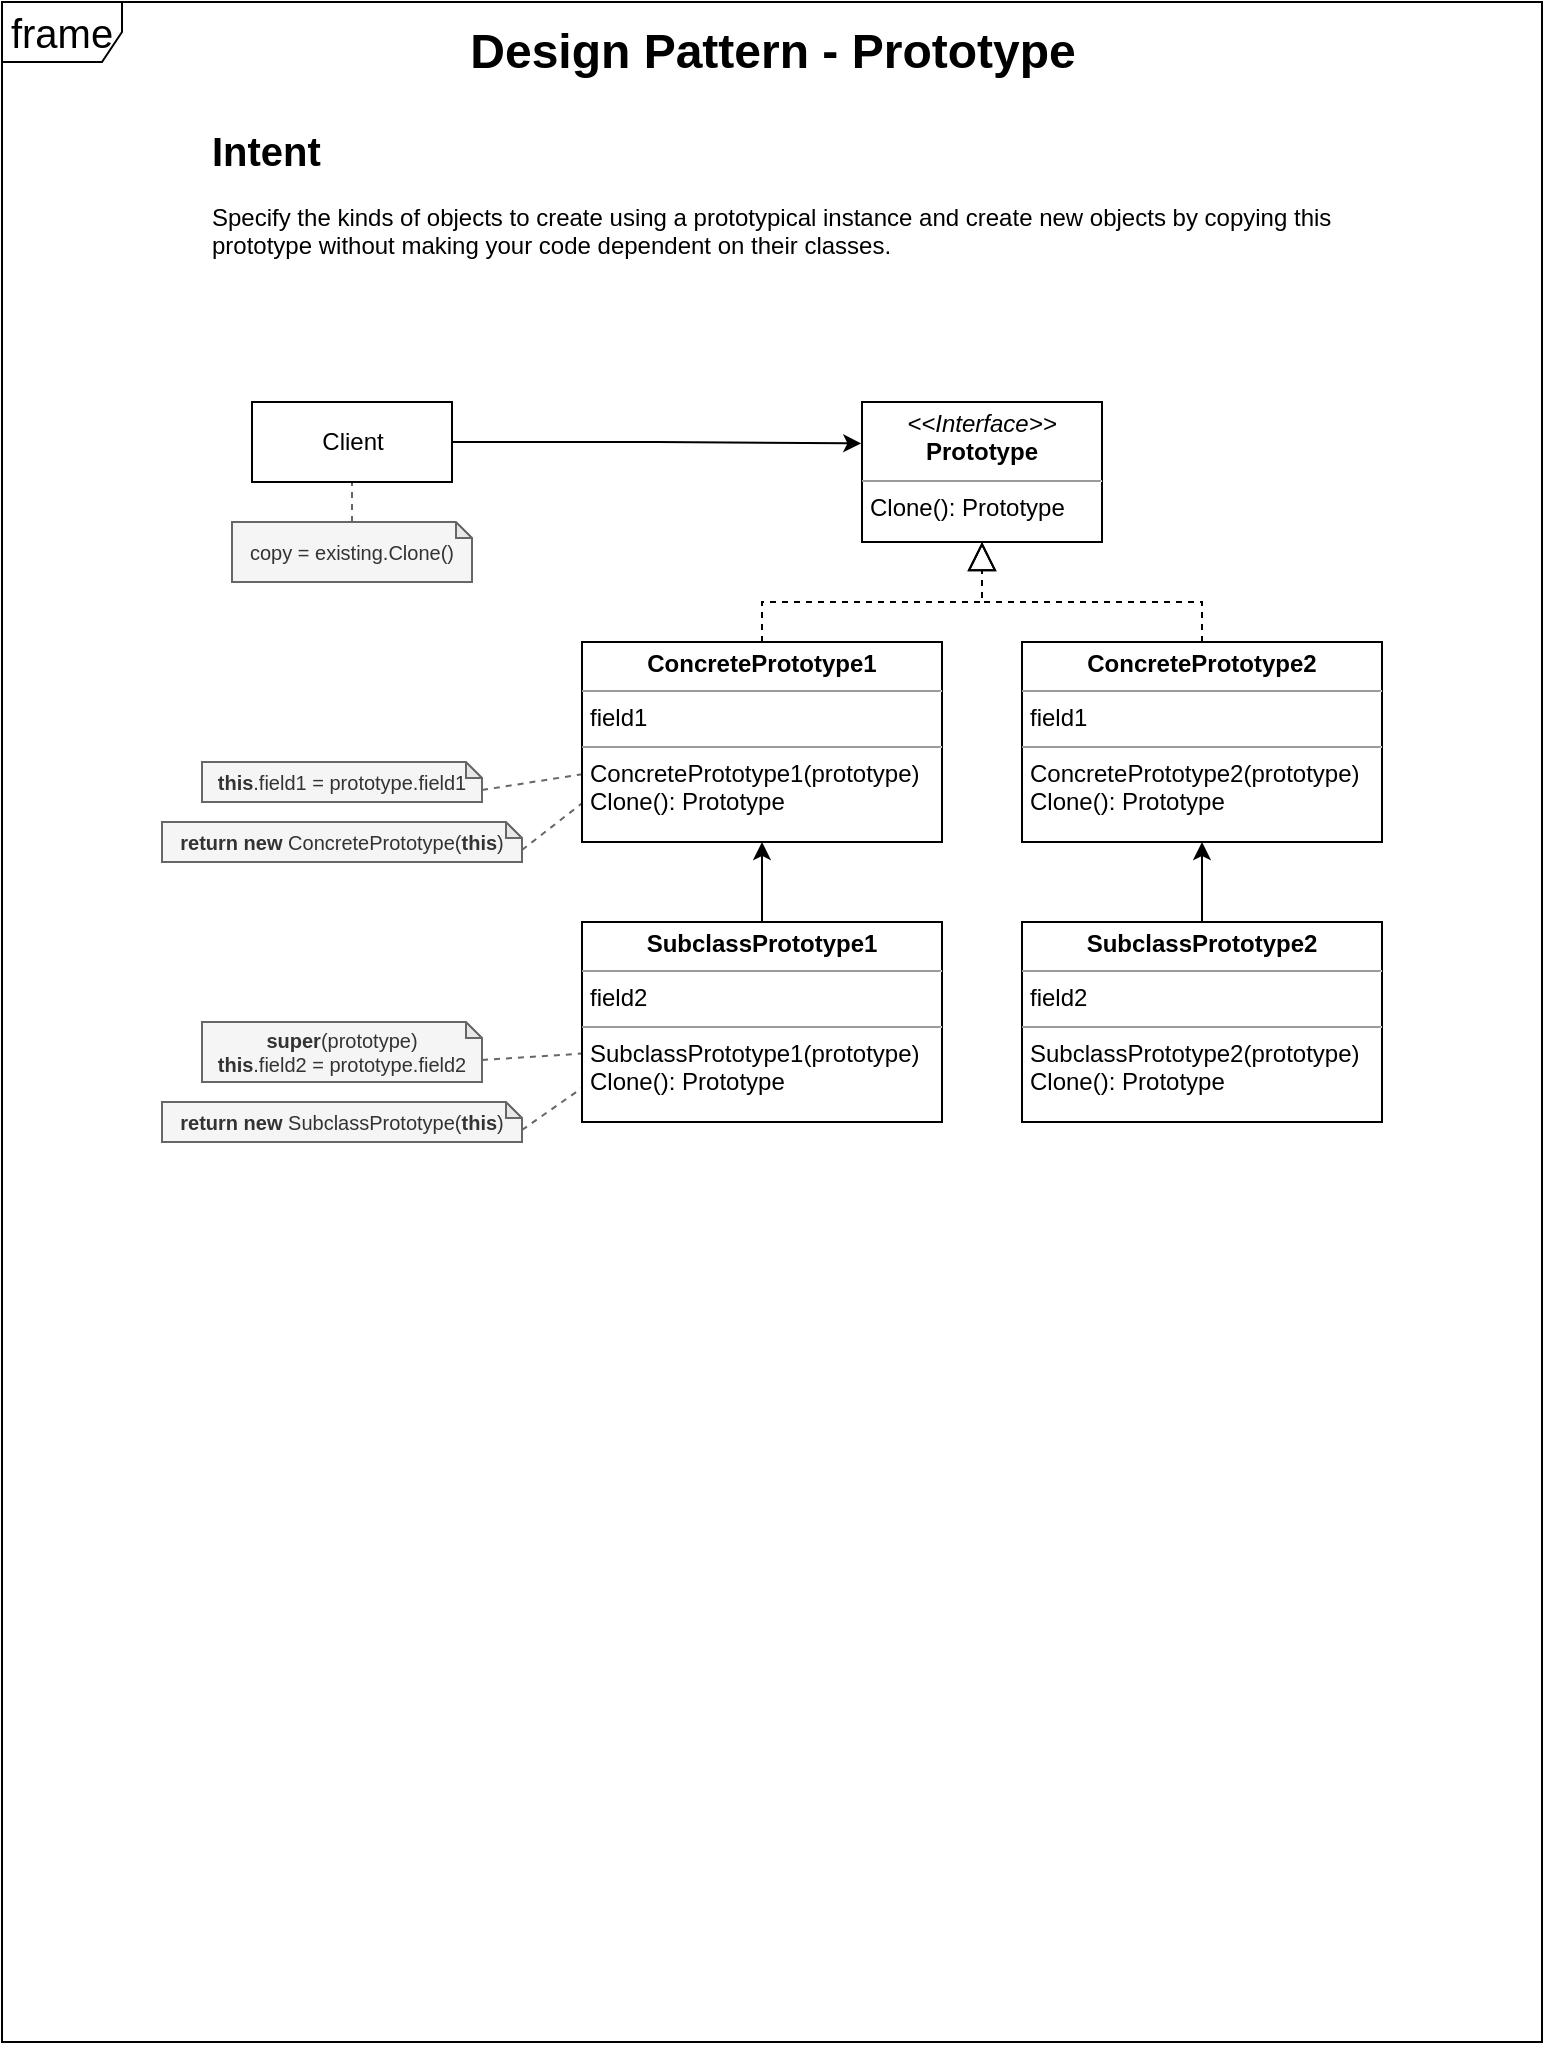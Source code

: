 <mxfile version="19.0.3" type="device"><diagram name="Page-1" id="c4acf3e9-155e-7222-9cf6-157b1a14988f"><mxGraphModel dx="1422" dy="865" grid="1" gridSize="10" guides="1" tooltips="1" connect="1" arrows="1" fold="1" page="1" pageScale="1" pageWidth="850" pageHeight="1100" background="none" math="0" shadow="0"><root><mxCell id="0"/><mxCell id="1" parent="0"/><mxCell id="dvuU4yvXGL7CKqe4XPFv-24" style="rounded=0;orthogonalLoop=1;jettySize=auto;html=1;fontSize=10;endArrow=none;endFill=0;dashed=1;fillColor=#f5f5f5;strokeColor=#666666;exitX=0;exitY=0;exitDx=180;exitDy=14;exitPerimeter=0;sketch=0;shadow=0;entryX=-0.001;entryY=0.831;entryDx=0;entryDy=0;entryPerimeter=0;" parent="1" source="dvuU4yvXGL7CKqe4XPFv-20" target="dvuU4yvXGL7CKqe4XPFv-6" edge="1"><mxGeometry relative="1" as="geometry"><mxPoint x="290" y="579" as="sourcePoint"/><mxPoint x="340" y="575.8" as="targetPoint"/></mxGeometry></mxCell><mxCell id="dvuU4yvXGL7CKqe4XPFv-23" style="rounded=0;orthogonalLoop=1;jettySize=auto;html=1;fontSize=10;endArrow=none;endFill=0;dashed=1;fillColor=#f5f5f5;strokeColor=#666666;exitX=0;exitY=0;exitDx=140;exitDy=19;exitPerimeter=0;sketch=0;shadow=0;entryX=0;entryY=0.658;entryDx=0;entryDy=0;entryPerimeter=0;" parent="1" source="dvuU4yvXGL7CKqe4XPFv-19" target="dvuU4yvXGL7CKqe4XPFv-6" edge="1"><mxGeometry relative="1" as="geometry"><mxPoint x="290" y="557.9" as="sourcePoint"/><mxPoint x="340.18" y="550" as="targetPoint"/></mxGeometry></mxCell><mxCell id="dvuU4yvXGL7CKqe4XPFv-16" style="edgeStyle=orthogonalEdgeStyle;rounded=0;orthogonalLoop=1;jettySize=auto;html=1;exitX=0.5;exitY=0;exitDx=0;exitDy=0;exitPerimeter=0;entryX=0.5;entryY=1;entryDx=0;entryDy=0;fontSize=10;endArrow=none;endFill=0;dashed=1;fillColor=#f5f5f5;strokeColor=#666666;" parent="1" source="dvuU4yvXGL7CKqe4XPFv-14" target="dvuU4yvXGL7CKqe4XPFv-3" edge="1"><mxGeometry relative="1" as="geometry"/></mxCell><mxCell id="dvuU4yvXGL7CKqe4XPFv-22" style="rounded=0;orthogonalLoop=1;jettySize=auto;html=1;fontSize=10;endArrow=none;endFill=0;dashed=1;fillColor=#f5f5f5;strokeColor=#666666;exitX=0;exitY=0;exitDx=180;exitDy=14;exitPerimeter=0;sketch=0;shadow=0;entryX=0.006;entryY=0.798;entryDx=0;entryDy=0;entryPerimeter=0;" parent="1" source="dvuU4yvXGL7CKqe4XPFv-18" target="dvuU4yvXGL7CKqe4XPFv-4" edge="1"><mxGeometry relative="1" as="geometry"><mxPoint x="310" y="470.0" as="sourcePoint"/><mxPoint x="360.18" y="462.1" as="targetPoint"/></mxGeometry></mxCell><mxCell id="dvuU4yvXGL7CKqe4XPFv-21" style="rounded=0;orthogonalLoop=1;jettySize=auto;html=1;fontSize=10;endArrow=none;endFill=0;dashed=1;fillColor=#f5f5f5;strokeColor=#666666;exitX=0;exitY=0;exitDx=140;exitDy=14;exitPerimeter=0;sketch=0;shadow=0;entryX=0.001;entryY=0.661;entryDx=0;entryDy=0;entryPerimeter=0;" parent="1" source="dvuU4yvXGL7CKqe4XPFv-17" target="dvuU4yvXGL7CKqe4XPFv-4" edge="1"><mxGeometry relative="1" as="geometry"><mxPoint x="290" y="420" as="sourcePoint"/><mxPoint x="320" y="430" as="targetPoint"/></mxGeometry></mxCell><mxCell id="SNXLgNl5wJkpsjLgbIaf-1" value="&lt;b style=&quot;font-size: 24px;&quot;&gt;Design Pattern - Prototype&lt;/b&gt;" style="text;html=1;align=center;verticalAlign=middle;resizable=0;points=[];autosize=1;strokeColor=none;fillColor=none;fontSize=24;" parent="1" vertex="1"><mxGeometry x="265" y="50" width="320" height="30" as="geometry"/></mxCell><mxCell id="dvuU4yvXGL7CKqe4XPFv-2" value="&lt;p style=&quot;margin:0px;margin-top:4px;text-align:center;&quot;&gt;&lt;i&gt;&amp;lt;&amp;lt;Interface&amp;gt;&amp;gt;&lt;/i&gt;&lt;br&gt;&lt;b&gt;Prototype&lt;br&gt;&lt;/b&gt;&lt;/p&gt;&lt;hr size=&quot;1&quot;&gt;&lt;p style=&quot;margin:0px;margin-left:4px;&quot;&gt;Clone(): Prototype&lt;br&gt;&lt;/p&gt;" style="verticalAlign=top;align=left;overflow=fill;fontSize=12;fontFamily=Helvetica;html=1;" parent="1" vertex="1"><mxGeometry x="470" y="240" width="120" height="70" as="geometry"/></mxCell><mxCell id="dvuU4yvXGL7CKqe4XPFv-13" style="edgeStyle=orthogonalEdgeStyle;rounded=0;orthogonalLoop=1;jettySize=auto;html=1;exitX=1;exitY=0.5;exitDx=0;exitDy=0;entryX=-0.003;entryY=0.296;entryDx=0;entryDy=0;entryPerimeter=0;" parent="1" source="dvuU4yvXGL7CKqe4XPFv-3" target="dvuU4yvXGL7CKqe4XPFv-2" edge="1"><mxGeometry relative="1" as="geometry"/></mxCell><mxCell id="dvuU4yvXGL7CKqe4XPFv-3" value="Client" style="html=1;" parent="1" vertex="1"><mxGeometry x="165" y="240" width="100" height="40" as="geometry"/></mxCell><mxCell id="dvuU4yvXGL7CKqe4XPFv-4" value="&lt;p style=&quot;margin:0px;margin-top:4px;text-align:center;&quot;&gt;&lt;b&gt;ConcretePrototype1&lt;/b&gt;&lt;/p&gt;&lt;hr size=&quot;1&quot;&gt;&lt;p style=&quot;margin:0px;margin-left:4px;&quot;&gt;field1&lt;/p&gt;&lt;hr size=&quot;1&quot;&gt;&lt;p style=&quot;margin:0px;margin-left:4px;&quot;&gt;ConcretePrototype1(prototype)&lt;/p&gt;&lt;p style=&quot;margin:0px;margin-left:4px;&quot;&gt;Clone(): Prototype&lt;/p&gt;" style="verticalAlign=top;align=left;overflow=fill;fontSize=12;fontFamily=Helvetica;html=1;" parent="1" vertex="1"><mxGeometry x="330" y="360" width="180" height="100" as="geometry"/></mxCell><mxCell id="dvuU4yvXGL7CKqe4XPFv-5" value="&lt;p style=&quot;margin:0px;margin-top:4px;text-align:center;&quot;&gt;&lt;b&gt;ConcretePrototype2&lt;/b&gt;&lt;/p&gt;&lt;hr size=&quot;1&quot;&gt;&lt;p style=&quot;margin:0px;margin-left:4px;&quot;&gt;field1&lt;/p&gt;&lt;hr size=&quot;1&quot;&gt;&lt;p style=&quot;margin:0px;margin-left:4px;&quot;&gt;ConcretePrototype2(prototype)&lt;/p&gt;&lt;p style=&quot;margin:0px;margin-left:4px;&quot;&gt;Clone(): Prototype&lt;/p&gt;" style="verticalAlign=top;align=left;overflow=fill;fontSize=12;fontFamily=Helvetica;html=1;" parent="1" vertex="1"><mxGeometry x="550" y="360" width="180" height="100" as="geometry"/></mxCell><mxCell id="dvuU4yvXGL7CKqe4XPFv-9" style="edgeStyle=orthogonalEdgeStyle;rounded=0;orthogonalLoop=1;jettySize=auto;html=1;exitX=0.5;exitY=0;exitDx=0;exitDy=0;entryX=0.5;entryY=1;entryDx=0;entryDy=0;" parent="1" source="dvuU4yvXGL7CKqe4XPFv-6" target="dvuU4yvXGL7CKqe4XPFv-4" edge="1"><mxGeometry relative="1" as="geometry"/></mxCell><mxCell id="dvuU4yvXGL7CKqe4XPFv-6" value="&lt;p style=&quot;margin:0px;margin-top:4px;text-align:center;&quot;&gt;&lt;b&gt;SubclassPrototype1&lt;/b&gt;&lt;/p&gt;&lt;hr size=&quot;1&quot;&gt;&lt;p style=&quot;margin:0px;margin-left:4px;&quot;&gt;field2&lt;/p&gt;&lt;hr size=&quot;1&quot;&gt;&lt;p style=&quot;margin:0px;margin-left:4px;&quot;&gt;SubclassPrototype1(prototype)&lt;/p&gt;&lt;p style=&quot;margin:0px;margin-left:4px;&quot;&gt;Clone(): Prototype&lt;/p&gt;" style="verticalAlign=top;align=left;overflow=fill;fontSize=12;fontFamily=Helvetica;html=1;" parent="1" vertex="1"><mxGeometry x="330" y="500" width="180" height="100" as="geometry"/></mxCell><mxCell id="dvuU4yvXGL7CKqe4XPFv-10" style="edgeStyle=orthogonalEdgeStyle;rounded=0;orthogonalLoop=1;jettySize=auto;html=1;exitX=0.5;exitY=0;exitDx=0;exitDy=0;entryX=0.5;entryY=1;entryDx=0;entryDy=0;" parent="1" source="dvuU4yvXGL7CKqe4XPFv-8" target="dvuU4yvXGL7CKqe4XPFv-5" edge="1"><mxGeometry relative="1" as="geometry"/></mxCell><mxCell id="dvuU4yvXGL7CKqe4XPFv-8" value="&lt;p style=&quot;margin:0px;margin-top:4px;text-align:center;&quot;&gt;&lt;b&gt;SubclassPrototype2&lt;/b&gt;&lt;/p&gt;&lt;hr size=&quot;1&quot;&gt;&lt;p style=&quot;margin:0px;margin-left:4px;&quot;&gt;field2&lt;/p&gt;&lt;hr size=&quot;1&quot;&gt;&lt;p style=&quot;margin:0px;margin-left:4px;&quot;&gt;SubclassPrototype2(prototype)&lt;/p&gt;&lt;p style=&quot;margin:0px;margin-left:4px;&quot;&gt;Clone(): Prototype&lt;/p&gt;" style="verticalAlign=top;align=left;overflow=fill;fontSize=12;fontFamily=Helvetica;html=1;" parent="1" vertex="1"><mxGeometry x="550" y="500" width="180" height="100" as="geometry"/></mxCell><mxCell id="dvuU4yvXGL7CKqe4XPFv-11" value="" style="endArrow=block;dashed=1;endFill=0;endSize=12;html=1;rounded=0;entryX=0.5;entryY=1;entryDx=0;entryDy=0;exitX=0.5;exitY=0;exitDx=0;exitDy=0;" parent="1" source="dvuU4yvXGL7CKqe4XPFv-4" target="dvuU4yvXGL7CKqe4XPFv-2" edge="1"><mxGeometry width="160" relative="1" as="geometry"><mxPoint x="290" y="440" as="sourcePoint"/><mxPoint x="450" y="440" as="targetPoint"/><Array as="points"><mxPoint x="420" y="340"/><mxPoint x="530" y="340"/></Array></mxGeometry></mxCell><mxCell id="dvuU4yvXGL7CKqe4XPFv-12" value="" style="endArrow=block;dashed=1;endFill=0;endSize=12;html=1;rounded=0;exitX=0.5;exitY=0;exitDx=0;exitDy=0;" parent="1" source="dvuU4yvXGL7CKqe4XPFv-5" edge="1"><mxGeometry width="160" relative="1" as="geometry"><mxPoint x="670" y="310" as="sourcePoint"/><mxPoint x="530" y="310" as="targetPoint"/><Array as="points"><mxPoint x="640" y="340"/><mxPoint x="530" y="340"/></Array></mxGeometry></mxCell><mxCell id="dvuU4yvXGL7CKqe4XPFv-14" value="copy = existing.Clone()" style="shape=note;whiteSpace=wrap;html=1;backgroundOutline=1;darkOpacity=0.05;size=8;fontSize=10;fillColor=#f5f5f5;fontColor=#333333;strokeColor=#666666;" parent="1" vertex="1"><mxGeometry x="155" y="300" width="120" height="30" as="geometry"/></mxCell><mxCell id="dvuU4yvXGL7CKqe4XPFv-17" value="&lt;b&gt;this&lt;/b&gt;.field1 = prototype.field1" style="shape=note;whiteSpace=wrap;html=1;backgroundOutline=1;darkOpacity=0.05;size=8;fontSize=10;fillColor=#f5f5f5;fontColor=#333333;strokeColor=#666666;" parent="1" vertex="1"><mxGeometry x="140" y="420" width="140" height="20" as="geometry"/></mxCell><mxCell id="dvuU4yvXGL7CKqe4XPFv-18" value="&lt;b&gt;return new &lt;/b&gt;ConcretePrototype(&lt;b&gt;this&lt;/b&gt;)" style="shape=note;whiteSpace=wrap;html=1;backgroundOutline=1;darkOpacity=0.05;size=8;fontSize=10;fillColor=#f5f5f5;fontColor=#333333;strokeColor=#666666;" parent="1" vertex="1"><mxGeometry x="120" y="450" width="180" height="20" as="geometry"/></mxCell><mxCell id="dvuU4yvXGL7CKqe4XPFv-19" value="&lt;b&gt;super&lt;/b&gt;(prototype)&lt;br&gt;&lt;b&gt;this&lt;/b&gt;.field2 = prototype.field2" style="shape=note;whiteSpace=wrap;html=1;backgroundOutline=1;darkOpacity=0.05;size=8;fontSize=10;fillColor=#f5f5f5;fontColor=#333333;strokeColor=#666666;" parent="1" vertex="1"><mxGeometry x="140" y="550" width="140" height="30" as="geometry"/></mxCell><mxCell id="dvuU4yvXGL7CKqe4XPFv-20" value="&lt;b&gt;return new &lt;/b&gt;SubclassPrototype(&lt;b&gt;this&lt;/b&gt;)" style="shape=note;whiteSpace=wrap;html=1;backgroundOutline=1;darkOpacity=0.05;size=8;fontSize=10;fillColor=#f5f5f5;fontColor=#333333;strokeColor=#666666;" parent="1" vertex="1"><mxGeometry x="120" y="590" width="180" height="20" as="geometry"/></mxCell><mxCell id="orzibDkzKJ0dhFgck_Ev-1" value="&lt;h1 style=&quot;font-size: 20px;&quot;&gt;&lt;font style=&quot;font-size: 20px;&quot;&gt;Intent&lt;/font&gt;&lt;/h1&gt;&lt;p style=&quot;&quot;&gt;&lt;font style=&quot;font-size: 12px;&quot;&gt;Specify the kinds of objects to create using a prototypical instance and create new objects by copying this prototype without making your code dependent on their classes.&lt;/font&gt;&lt;/p&gt;" style="text;html=1;strokeColor=none;fillColor=none;spacing=5;spacingTop=-20;whiteSpace=wrap;overflow=hidden;rounded=0;" vertex="1" parent="1"><mxGeometry x="140" y="100" width="570" height="80" as="geometry"/></mxCell><mxCell id="orzibDkzKJ0dhFgck_Ev-2" value="&lt;font style=&quot;font-size: 20px;&quot;&gt;frame&lt;/font&gt;" style="shape=umlFrame;whiteSpace=wrap;html=1;fontSize=24;" vertex="1" parent="1"><mxGeometry x="40" y="40" width="770" height="1020" as="geometry"/></mxCell></root></mxGraphModel></diagram></mxfile>